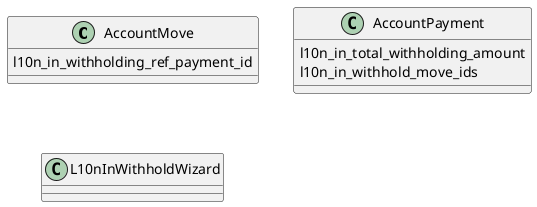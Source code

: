 @startuml classes_l10n_in_withholding_payment
set namespaceSeparator none
class "AccountMove" as odoo_src.odoo.addons.l10n_in_withholding_payment.models.account_move.AccountMove {
  l10n_in_withholding_ref_payment_id
}
class "AccountPayment" as odoo_src.odoo.addons.l10n_in_withholding_payment.models.account_payment.AccountPayment {
  l10n_in_total_withholding_amount
  l10n_in_withhold_move_ids
}
class "L10nInWithholdWizard" as odoo_src.odoo.addons.l10n_in_withholding_payment.wizard.l10n_in_withhold_wizard.L10nInWithholdWizard {
}
@enduml
